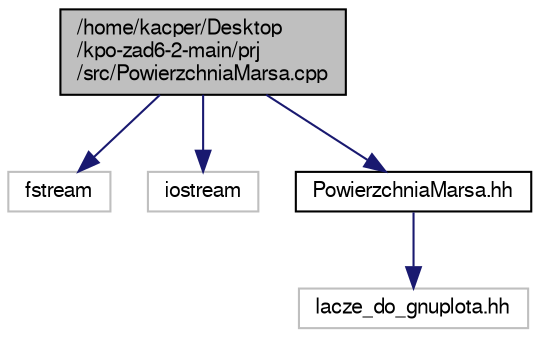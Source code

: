 digraph "/home/kacper/Desktop/kpo-zad6-2-main/prj/src/PowierzchniaMarsa.cpp"
{
 // LATEX_PDF_SIZE
  edge [fontname="FreeSans",fontsize="10",labelfontname="FreeSans",labelfontsize="10"];
  node [fontname="FreeSans",fontsize="10",shape=record];
  Node1 [label="/home/kacper/Desktop\l/kpo-zad6-2-main/prj\l/src/PowierzchniaMarsa.cpp",height=0.2,width=0.4,color="black", fillcolor="grey75", style="filled", fontcolor="black",tooltip=" "];
  Node1 -> Node2 [color="midnightblue",fontsize="10",style="solid",fontname="FreeSans"];
  Node2 [label="fstream",height=0.2,width=0.4,color="grey75", fillcolor="white", style="filled",tooltip=" "];
  Node1 -> Node3 [color="midnightblue",fontsize="10",style="solid",fontname="FreeSans"];
  Node3 [label="iostream",height=0.2,width=0.4,color="grey75", fillcolor="white", style="filled",tooltip=" "];
  Node1 -> Node4 [color="midnightblue",fontsize="10",style="solid",fontname="FreeSans"];
  Node4 [label="PowierzchniaMarsa.hh",height=0.2,width=0.4,color="black", fillcolor="white", style="filled",URL="$a00050.html",tooltip=" "];
  Node4 -> Node5 [color="midnightblue",fontsize="10",style="solid",fontname="FreeSans"];
  Node5 [label="lacze_do_gnuplota.hh",height=0.2,width=0.4,color="grey75", fillcolor="white", style="filled",tooltip=" "];
}

